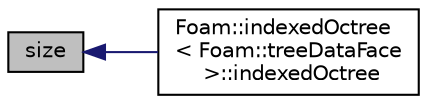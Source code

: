 digraph "size"
{
  bgcolor="transparent";
  edge [fontname="Helvetica",fontsize="10",labelfontname="Helvetica",labelfontsize="10"];
  node [fontname="Helvetica",fontsize="10",shape=record];
  rankdir="LR";
  Node25 [label="size",height=0.2,width=0.4,color="black", fillcolor="grey75", style="filled", fontcolor="black"];
  Node25 -> Node26 [dir="back",color="midnightblue",fontsize="10",style="solid",fontname="Helvetica"];
  Node26 [label="Foam::indexedOctree\l\< Foam::treeDataFace\l \>::indexedOctree",height=0.2,width=0.4,color="black",URL="$a26157.html#a7cafaee8b342fe6c0f4fddd6b0e8cb59",tooltip="Construct from shapes. "];
}
